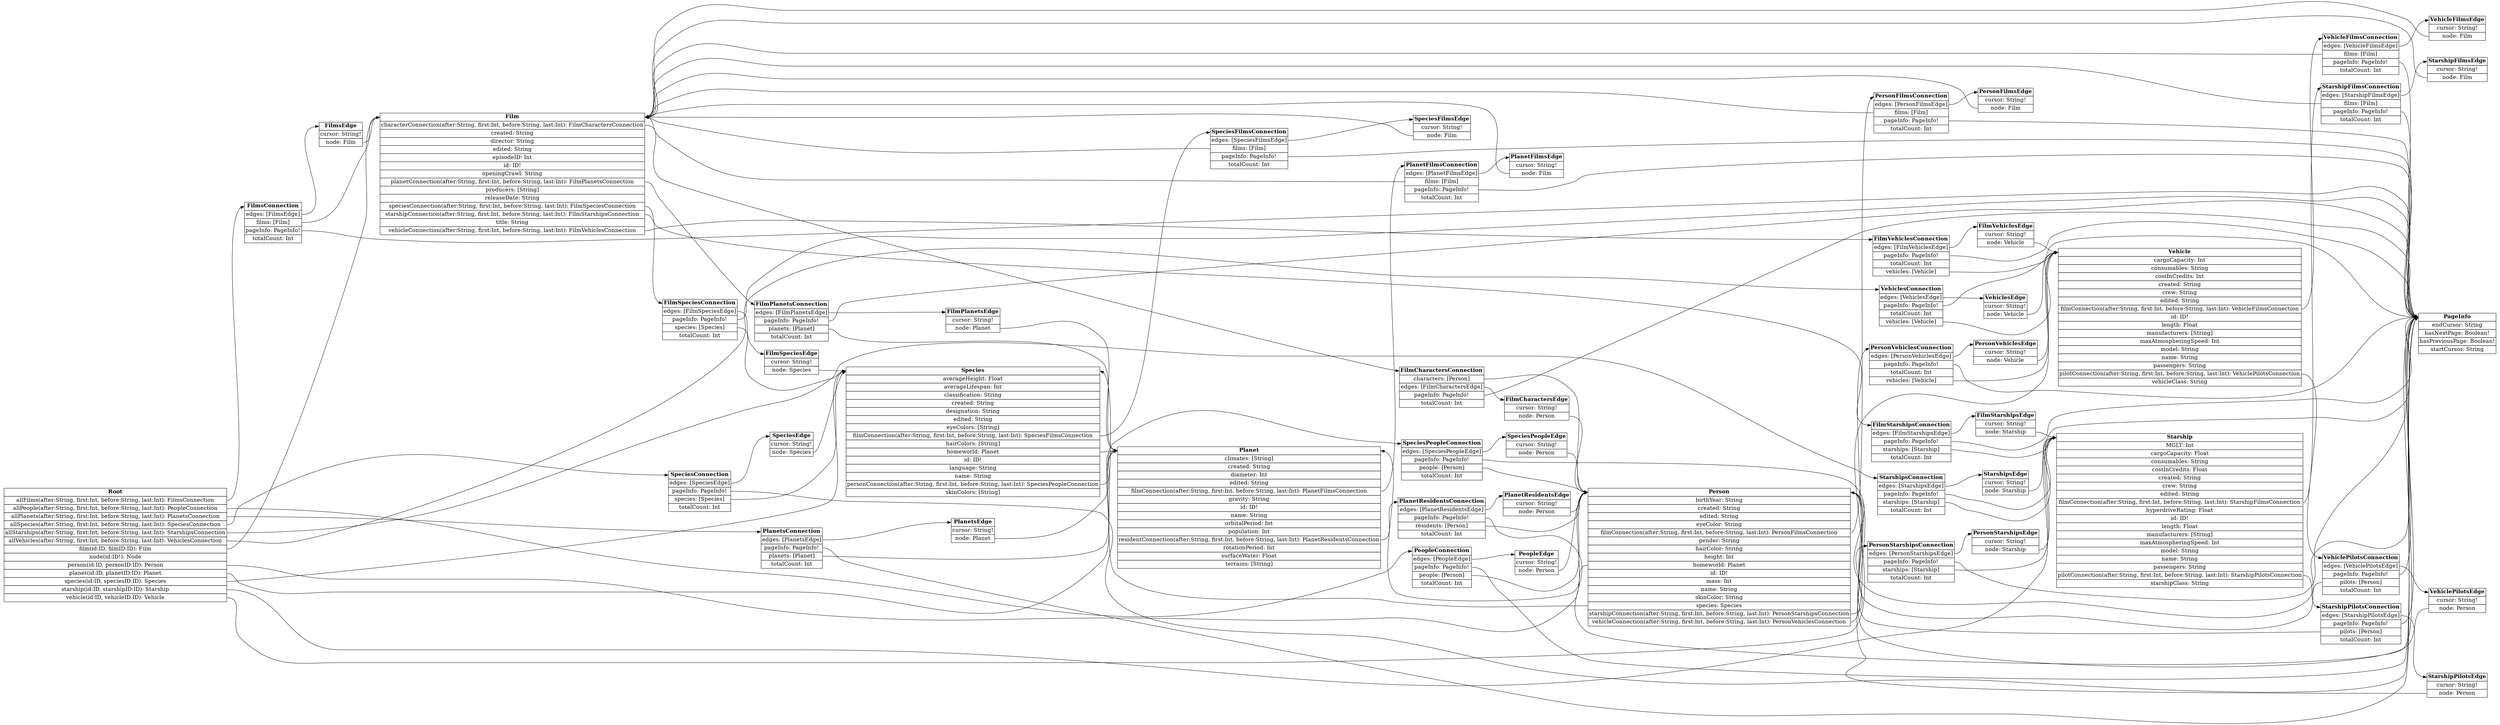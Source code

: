 digraph erd {
graph [
  rankdir = "LR"
];
node [
  fontsize = "16"
  shape = "plaintext"
];
edge [
];
Root [label=<<TABLE BORDER="0" CELLBORDER="1" CELLSPACING="0"><TR><TD PORT="__title"><B>Root</B></TD></TR><TR><TD PORT="allFilmsport">allFilms(after:String, first:Int, before:String, last:Int): FilmsConnection</TD></TR>,<TR><TD PORT="allPeopleport">allPeople(after:String, first:Int, before:String, last:Int): PeopleConnection</TD></TR>,<TR><TD PORT="allPlanetsport">allPlanets(after:String, first:Int, before:String, last:Int): PlanetsConnection</TD></TR>,<TR><TD PORT="allSpeciesport">allSpecies(after:String, first:Int, before:String, last:Int): SpeciesConnection</TD></TR>,<TR><TD PORT="allStarshipsport">allStarships(after:String, first:Int, before:String, last:Int): StarshipsConnection</TD></TR>,<TR><TD PORT="allVehiclesport">allVehicles(after:String, first:Int, before:String, last:Int): VehiclesConnection</TD></TR>,<TR><TD PORT="filmport">film(id:ID, filmID:ID): Film</TD></TR>,<TR><TD PORT="nodeport">node(id:ID!): Node</TD></TR>,<TR><TD PORT="personport">person(id:ID, personID:ID): Person</TD></TR>,<TR><TD PORT="planetport">planet(id:ID, planetID:ID): Planet</TD></TR>,<TR><TD PORT="speciesport">species(id:ID, speciesID:ID): Species</TD></TR>,<TR><TD PORT="starshipport">starship(id:ID, starshipID:ID): Starship</TD></TR>,<TR><TD PORT="vehicleport">vehicle(id:ID, vehicleID:ID): Vehicle</TD></TR></TABLE>>];
FilmsConnection [label=<<TABLE BORDER="0" CELLBORDER="1" CELLSPACING="0"><TR><TD PORT="__title"><B>FilmsConnection</B></TD></TR><TR><TD PORT="edgesport">edges: [FilmsEdge]</TD></TR>,<TR><TD PORT="filmsport">films: [Film]</TD></TR>,<TR><TD PORT="pageInfoport">pageInfo: PageInfo!</TD></TR>,<TR><TD PORT="totalCountport">totalCount: Int</TD></TR></TABLE>>];
Film [label=<<TABLE BORDER="0" CELLBORDER="1" CELLSPACING="0"><TR><TD PORT="__title"><B>Film</B></TD></TR><TR><TD PORT="characterConnectionport">characterConnection(after:String, first:Int, before:String, last:Int): FilmCharactersConnection</TD></TR>,<TR><TD PORT="createdport">created: String</TD></TR>,<TR><TD PORT="directorport">director: String</TD></TR>,<TR><TD PORT="editedport">edited: String</TD></TR>,<TR><TD PORT="episodeIDport">episodeID: Int</TD></TR>,<TR><TD PORT="idport">id: ID!</TD></TR>,<TR><TD PORT="openingCrawlport">openingCrawl: String</TD></TR>,<TR><TD PORT="planetConnectionport">planetConnection(after:String, first:Int, before:String, last:Int): FilmPlanetsConnection</TD></TR>,<TR><TD PORT="producersport">producers: [String]</TD></TR>,<TR><TD PORT="releaseDateport">releaseDate: String</TD></TR>,<TR><TD PORT="speciesConnectionport">speciesConnection(after:String, first:Int, before:String, last:Int): FilmSpeciesConnection</TD></TR>,<TR><TD PORT="starshipConnectionport">starshipConnection(after:String, first:Int, before:String, last:Int): FilmStarshipsConnection</TD></TR>,<TR><TD PORT="titleport">title: String</TD></TR>,<TR><TD PORT="vehicleConnectionport">vehicleConnection(after:String, first:Int, before:String, last:Int): FilmVehiclesConnection</TD></TR></TABLE>>];
PeopleConnection [label=<<TABLE BORDER="0" CELLBORDER="1" CELLSPACING="0"><TR><TD PORT="__title"><B>PeopleConnection</B></TD></TR><TR><TD PORT="edgesport">edges: [PeopleEdge]</TD></TR>,<TR><TD PORT="pageInfoport">pageInfo: PageInfo!</TD></TR>,<TR><TD PORT="peopleport">people: [Person]</TD></TR>,<TR><TD PORT="totalCountport">totalCount: Int</TD></TR></TABLE>>];
Person [label=<<TABLE BORDER="0" CELLBORDER="1" CELLSPACING="0"><TR><TD PORT="__title"><B>Person</B></TD></TR><TR><TD PORT="birthYearport">birthYear: String</TD></TR>,<TR><TD PORT="createdport">created: String</TD></TR>,<TR><TD PORT="editedport">edited: String</TD></TR>,<TR><TD PORT="eyeColorport">eyeColor: String</TD></TR>,<TR><TD PORT="filmConnectionport">filmConnection(after:String, first:Int, before:String, last:Int): PersonFilmsConnection</TD></TR>,<TR><TD PORT="genderport">gender: String</TD></TR>,<TR><TD PORT="hairColorport">hairColor: String</TD></TR>,<TR><TD PORT="heightport">height: Int</TD></TR>,<TR><TD PORT="homeworldport">homeworld: Planet</TD></TR>,<TR><TD PORT="idport">id: ID!</TD></TR>,<TR><TD PORT="massport">mass: Int</TD></TR>,<TR><TD PORT="nameport">name: String</TD></TR>,<TR><TD PORT="skinColorport">skinColor: String</TD></TR>,<TR><TD PORT="speciesport">species: Species</TD></TR>,<TR><TD PORT="starshipConnectionport">starshipConnection(after:String, first:Int, before:String, last:Int): PersonStarshipsConnection</TD></TR>,<TR><TD PORT="vehicleConnectionport">vehicleConnection(after:String, first:Int, before:String, last:Int): PersonVehiclesConnection</TD></TR></TABLE>>];
PlanetsConnection [label=<<TABLE BORDER="0" CELLBORDER="1" CELLSPACING="0"><TR><TD PORT="__title"><B>PlanetsConnection</B></TD></TR><TR><TD PORT="edgesport">edges: [PlanetsEdge]</TD></TR>,<TR><TD PORT="pageInfoport">pageInfo: PageInfo!</TD></TR>,<TR><TD PORT="planetsport">planets: [Planet]</TD></TR>,<TR><TD PORT="totalCountport">totalCount: Int</TD></TR></TABLE>>];
Planet [label=<<TABLE BORDER="0" CELLBORDER="1" CELLSPACING="0"><TR><TD PORT="__title"><B>Planet</B></TD></TR><TR><TD PORT="climatesport">climates: [String]</TD></TR>,<TR><TD PORT="createdport">created: String</TD></TR>,<TR><TD PORT="diameterport">diameter: Int</TD></TR>,<TR><TD PORT="editedport">edited: String</TD></TR>,<TR><TD PORT="filmConnectionport">filmConnection(after:String, first:Int, before:String, last:Int): PlanetFilmsConnection</TD></TR>,<TR><TD PORT="gravityport">gravity: String</TD></TR>,<TR><TD PORT="idport">id: ID!</TD></TR>,<TR><TD PORT="nameport">name: String</TD></TR>,<TR><TD PORT="orbitalPeriodport">orbitalPeriod: Int</TD></TR>,<TR><TD PORT="populationport">population: Int</TD></TR>,<TR><TD PORT="residentConnectionport">residentConnection(after:String, first:Int, before:String, last:Int): PlanetResidentsConnection</TD></TR>,<TR><TD PORT="rotationPeriodport">rotationPeriod: Int</TD></TR>,<TR><TD PORT="surfaceWaterport">surfaceWater: Float</TD></TR>,<TR><TD PORT="terrainsport">terrains: [String]</TD></TR></TABLE>>];
SpeciesConnection [label=<<TABLE BORDER="0" CELLBORDER="1" CELLSPACING="0"><TR><TD PORT="__title"><B>SpeciesConnection</B></TD></TR><TR><TD PORT="edgesport">edges: [SpeciesEdge]</TD></TR>,<TR><TD PORT="pageInfoport">pageInfo: PageInfo!</TD></TR>,<TR><TD PORT="speciesport">species: [Species]</TD></TR>,<TR><TD PORT="totalCountport">totalCount: Int</TD></TR></TABLE>>];
Species [label=<<TABLE BORDER="0" CELLBORDER="1" CELLSPACING="0"><TR><TD PORT="__title"><B>Species</B></TD></TR><TR><TD PORT="averageHeightport">averageHeight: Float</TD></TR>,<TR><TD PORT="averageLifespanport">averageLifespan: Int</TD></TR>,<TR><TD PORT="classificationport">classification: String</TD></TR>,<TR><TD PORT="createdport">created: String</TD></TR>,<TR><TD PORT="designationport">designation: String</TD></TR>,<TR><TD PORT="editedport">edited: String</TD></TR>,<TR><TD PORT="eyeColorsport">eyeColors: [String]</TD></TR>,<TR><TD PORT="filmConnectionport">filmConnection(after:String, first:Int, before:String, last:Int): SpeciesFilmsConnection</TD></TR>,<TR><TD PORT="hairColorsport">hairColors: [String]</TD></TR>,<TR><TD PORT="homeworldport">homeworld: Planet</TD></TR>,<TR><TD PORT="idport">id: ID!</TD></TR>,<TR><TD PORT="languageport">language: String</TD></TR>,<TR><TD PORT="nameport">name: String</TD></TR>,<TR><TD PORT="personConnectionport">personConnection(after:String, first:Int, before:String, last:Int): SpeciesPeopleConnection</TD></TR>,<TR><TD PORT="skinColorsport">skinColors: [String]</TD></TR></TABLE>>];
StarshipsConnection [label=<<TABLE BORDER="0" CELLBORDER="1" CELLSPACING="0"><TR><TD PORT="__title"><B>StarshipsConnection</B></TD></TR><TR><TD PORT="edgesport">edges: [StarshipsEdge]</TD></TR>,<TR><TD PORT="pageInfoport">pageInfo: PageInfo!</TD></TR>,<TR><TD PORT="starshipsport">starships: [Starship]</TD></TR>,<TR><TD PORT="totalCountport">totalCount: Int</TD></TR></TABLE>>];
Starship [label=<<TABLE BORDER="0" CELLBORDER="1" CELLSPACING="0"><TR><TD PORT="__title"><B>Starship</B></TD></TR><TR><TD PORT="MGLTport">MGLT: Int</TD></TR>,<TR><TD PORT="cargoCapacityport">cargoCapacity: Float</TD></TR>,<TR><TD PORT="consumablesport">consumables: String</TD></TR>,<TR><TD PORT="costInCreditsport">costInCredits: Float</TD></TR>,<TR><TD PORT="createdport">created: String</TD></TR>,<TR><TD PORT="crewport">crew: String</TD></TR>,<TR><TD PORT="editedport">edited: String</TD></TR>,<TR><TD PORT="filmConnectionport">filmConnection(after:String, first:Int, before:String, last:Int): StarshipFilmsConnection</TD></TR>,<TR><TD PORT="hyperdriveRatingport">hyperdriveRating: Float</TD></TR>,<TR><TD PORT="idport">id: ID!</TD></TR>,<TR><TD PORT="lengthport">length: Float</TD></TR>,<TR><TD PORT="manufacturersport">manufacturers: [String]</TD></TR>,<TR><TD PORT="maxAtmospheringSpeedport">maxAtmospheringSpeed: Int</TD></TR>,<TR><TD PORT="modelport">model: String</TD></TR>,<TR><TD PORT="nameport">name: String</TD></TR>,<TR><TD PORT="passengersport">passengers: String</TD></TR>,<TR><TD PORT="pilotConnectionport">pilotConnection(after:String, first:Int, before:String, last:Int): StarshipPilotsConnection</TD></TR>,<TR><TD PORT="starshipClassport">starshipClass: String</TD></TR></TABLE>>];
VehiclesConnection [label=<<TABLE BORDER="0" CELLBORDER="1" CELLSPACING="0"><TR><TD PORT="__title"><B>VehiclesConnection</B></TD></TR><TR><TD PORT="edgesport">edges: [VehiclesEdge]</TD></TR>,<TR><TD PORT="pageInfoport">pageInfo: PageInfo!</TD></TR>,<TR><TD PORT="totalCountport">totalCount: Int</TD></TR>,<TR><TD PORT="vehiclesport">vehicles: [Vehicle]</TD></TR></TABLE>>];
Vehicle [label=<<TABLE BORDER="0" CELLBORDER="1" CELLSPACING="0"><TR><TD PORT="__title"><B>Vehicle</B></TD></TR><TR><TD PORT="cargoCapacityport">cargoCapacity: Int</TD></TR>,<TR><TD PORT="consumablesport">consumables: String</TD></TR>,<TR><TD PORT="costInCreditsport">costInCredits: Int</TD></TR>,<TR><TD PORT="createdport">created: String</TD></TR>,<TR><TD PORT="crewport">crew: String</TD></TR>,<TR><TD PORT="editedport">edited: String</TD></TR>,<TR><TD PORT="filmConnectionport">filmConnection(after:String, first:Int, before:String, last:Int): VehicleFilmsConnection</TD></TR>,<TR><TD PORT="idport">id: ID!</TD></TR>,<TR><TD PORT="lengthport">length: Float</TD></TR>,<TR><TD PORT="manufacturersport">manufacturers: [String]</TD></TR>,<TR><TD PORT="maxAtmospheringSpeedport">maxAtmospheringSpeed: Int</TD></TR>,<TR><TD PORT="modelport">model: String</TD></TR>,<TR><TD PORT="nameport">name: String</TD></TR>,<TR><TD PORT="passengersport">passengers: String</TD></TR>,<TR><TD PORT="pilotConnectionport">pilotConnection(after:String, first:Int, before:String, last:Int): VehiclePilotsConnection</TD></TR>,<TR><TD PORT="vehicleClassport">vehicleClass: String</TD></TR></TABLE>>];
PageInfo [label=<<TABLE BORDER="0" CELLBORDER="1" CELLSPACING="0"><TR><TD PORT="__title"><B>PageInfo</B></TD></TR><TR><TD PORT="endCursorport">endCursor: String</TD></TR>,<TR><TD PORT="hasNextPageport">hasNextPage: Boolean!</TD></TR>,<TR><TD PORT="hasPreviousPageport">hasPreviousPage: Boolean!</TD></TR>,<TR><TD PORT="startCursorport">startCursor: String</TD></TR></TABLE>>];
FilmsEdge [label=<<TABLE BORDER="0" CELLBORDER="1" CELLSPACING="0"><TR><TD PORT="__title"><B>FilmsEdge</B></TD></TR><TR><TD PORT="cursorport">cursor: String!</TD></TR>,<TR><TD PORT="nodeport">node: Film</TD></TR></TABLE>>];
FilmSpeciesConnection [label=<<TABLE BORDER="0" CELLBORDER="1" CELLSPACING="0"><TR><TD PORT="__title"><B>FilmSpeciesConnection</B></TD></TR><TR><TD PORT="edgesport">edges: [FilmSpeciesEdge]</TD></TR>,<TR><TD PORT="pageInfoport">pageInfo: PageInfo!</TD></TR>,<TR><TD PORT="speciesport">species: [Species]</TD></TR>,<TR><TD PORT="totalCountport">totalCount: Int</TD></TR></TABLE>>];
FilmStarshipsConnection [label=<<TABLE BORDER="0" CELLBORDER="1" CELLSPACING="0"><TR><TD PORT="__title"><B>FilmStarshipsConnection</B></TD></TR><TR><TD PORT="edgesport">edges: [FilmStarshipsEdge]</TD></TR>,<TR><TD PORT="pageInfoport">pageInfo: PageInfo!</TD></TR>,<TR><TD PORT="starshipsport">starships: [Starship]</TD></TR>,<TR><TD PORT="totalCountport">totalCount: Int</TD></TR></TABLE>>];
FilmVehiclesConnection [label=<<TABLE BORDER="0" CELLBORDER="1" CELLSPACING="0"><TR><TD PORT="__title"><B>FilmVehiclesConnection</B></TD></TR><TR><TD PORT="edgesport">edges: [FilmVehiclesEdge]</TD></TR>,<TR><TD PORT="pageInfoport">pageInfo: PageInfo!</TD></TR>,<TR><TD PORT="totalCountport">totalCount: Int</TD></TR>,<TR><TD PORT="vehiclesport">vehicles: [Vehicle]</TD></TR></TABLE>>];
FilmCharactersConnection [label=<<TABLE BORDER="0" CELLBORDER="1" CELLSPACING="0"><TR><TD PORT="__title"><B>FilmCharactersConnection</B></TD></TR><TR><TD PORT="charactersport">characters: [Person]</TD></TR>,<TR><TD PORT="edgesport">edges: [FilmCharactersEdge]</TD></TR>,<TR><TD PORT="pageInfoport">pageInfo: PageInfo!</TD></TR>,<TR><TD PORT="totalCountport">totalCount: Int</TD></TR></TABLE>>];
FilmPlanetsConnection [label=<<TABLE BORDER="0" CELLBORDER="1" CELLSPACING="0"><TR><TD PORT="__title"><B>FilmPlanetsConnection</B></TD></TR><TR><TD PORT="edgesport">edges: [FilmPlanetsEdge]</TD></TR>,<TR><TD PORT="pageInfoport">pageInfo: PageInfo!</TD></TR>,<TR><TD PORT="planetsport">planets: [Planet]</TD></TR>,<TR><TD PORT="totalCountport">totalCount: Int</TD></TR></TABLE>>];
PeopleEdge [label=<<TABLE BORDER="0" CELLBORDER="1" CELLSPACING="0"><TR><TD PORT="__title"><B>PeopleEdge</B></TD></TR><TR><TD PORT="cursorport">cursor: String!</TD></TR>,<TR><TD PORT="nodeport">node: Person</TD></TR></TABLE>>];
PersonFilmsConnection [label=<<TABLE BORDER="0" CELLBORDER="1" CELLSPACING="0"><TR><TD PORT="__title"><B>PersonFilmsConnection</B></TD></TR><TR><TD PORT="edgesport">edges: [PersonFilmsEdge]</TD></TR>,<TR><TD PORT="filmsport">films: [Film]</TD></TR>,<TR><TD PORT="pageInfoport">pageInfo: PageInfo!</TD></TR>,<TR><TD PORT="totalCountport">totalCount: Int</TD></TR></TABLE>>];
PersonStarshipsConnection [label=<<TABLE BORDER="0" CELLBORDER="1" CELLSPACING="0"><TR><TD PORT="__title"><B>PersonStarshipsConnection</B></TD></TR><TR><TD PORT="edgesport">edges: [PersonStarshipsEdge]</TD></TR>,<TR><TD PORT="pageInfoport">pageInfo: PageInfo!</TD></TR>,<TR><TD PORT="starshipsport">starships: [Starship]</TD></TR>,<TR><TD PORT="totalCountport">totalCount: Int</TD></TR></TABLE>>];
PersonVehiclesConnection [label=<<TABLE BORDER="0" CELLBORDER="1" CELLSPACING="0"><TR><TD PORT="__title"><B>PersonVehiclesConnection</B></TD></TR><TR><TD PORT="edgesport">edges: [PersonVehiclesEdge]</TD></TR>,<TR><TD PORT="pageInfoport">pageInfo: PageInfo!</TD></TR>,<TR><TD PORT="totalCountport">totalCount: Int</TD></TR>,<TR><TD PORT="vehiclesport">vehicles: [Vehicle]</TD></TR></TABLE>>];
PlanetsEdge [label=<<TABLE BORDER="0" CELLBORDER="1" CELLSPACING="0"><TR><TD PORT="__title"><B>PlanetsEdge</B></TD></TR><TR><TD PORT="cursorport">cursor: String!</TD></TR>,<TR><TD PORT="nodeport">node: Planet</TD></TR></TABLE>>];
PlanetResidentsConnection [label=<<TABLE BORDER="0" CELLBORDER="1" CELLSPACING="0"><TR><TD PORT="__title"><B>PlanetResidentsConnection</B></TD></TR><TR><TD PORT="edgesport">edges: [PlanetResidentsEdge]</TD></TR>,<TR><TD PORT="pageInfoport">pageInfo: PageInfo!</TD></TR>,<TR><TD PORT="residentsport">residents: [Person]</TD></TR>,<TR><TD PORT="totalCountport">totalCount: Int</TD></TR></TABLE>>];
PlanetFilmsConnection [label=<<TABLE BORDER="0" CELLBORDER="1" CELLSPACING="0"><TR><TD PORT="__title"><B>PlanetFilmsConnection</B></TD></TR><TR><TD PORT="edgesport">edges: [PlanetFilmsEdge]</TD></TR>,<TR><TD PORT="filmsport">films: [Film]</TD></TR>,<TR><TD PORT="pageInfoport">pageInfo: PageInfo!</TD></TR>,<TR><TD PORT="totalCountport">totalCount: Int</TD></TR></TABLE>>];
SpeciesEdge [label=<<TABLE BORDER="0" CELLBORDER="1" CELLSPACING="0"><TR><TD PORT="__title"><B>SpeciesEdge</B></TD></TR><TR><TD PORT="cursorport">cursor: String!</TD></TR>,<TR><TD PORT="nodeport">node: Species</TD></TR></TABLE>>];
SpeciesPeopleConnection [label=<<TABLE BORDER="0" CELLBORDER="1" CELLSPACING="0"><TR><TD PORT="__title"><B>SpeciesPeopleConnection</B></TD></TR><TR><TD PORT="edgesport">edges: [SpeciesPeopleEdge]</TD></TR>,<TR><TD PORT="pageInfoport">pageInfo: PageInfo!</TD></TR>,<TR><TD PORT="peopleport">people: [Person]</TD></TR>,<TR><TD PORT="totalCountport">totalCount: Int</TD></TR></TABLE>>];
SpeciesFilmsConnection [label=<<TABLE BORDER="0" CELLBORDER="1" CELLSPACING="0"><TR><TD PORT="__title"><B>SpeciesFilmsConnection</B></TD></TR><TR><TD PORT="edgesport">edges: [SpeciesFilmsEdge]</TD></TR>,<TR><TD PORT="filmsport">films: [Film]</TD></TR>,<TR><TD PORT="pageInfoport">pageInfo: PageInfo!</TD></TR>,<TR><TD PORT="totalCountport">totalCount: Int</TD></TR></TABLE>>];
StarshipsEdge [label=<<TABLE BORDER="0" CELLBORDER="1" CELLSPACING="0"><TR><TD PORT="__title"><B>StarshipsEdge</B></TD></TR><TR><TD PORT="cursorport">cursor: String!</TD></TR>,<TR><TD PORT="nodeport">node: Starship</TD></TR></TABLE>>];
StarshipPilotsConnection [label=<<TABLE BORDER="0" CELLBORDER="1" CELLSPACING="0"><TR><TD PORT="__title"><B>StarshipPilotsConnection</B></TD></TR><TR><TD PORT="edgesport">edges: [StarshipPilotsEdge]</TD></TR>,<TR><TD PORT="pageInfoport">pageInfo: PageInfo!</TD></TR>,<TR><TD PORT="pilotsport">pilots: [Person]</TD></TR>,<TR><TD PORT="totalCountport">totalCount: Int</TD></TR></TABLE>>];
StarshipFilmsConnection [label=<<TABLE BORDER="0" CELLBORDER="1" CELLSPACING="0"><TR><TD PORT="__title"><B>StarshipFilmsConnection</B></TD></TR><TR><TD PORT="edgesport">edges: [StarshipFilmsEdge]</TD></TR>,<TR><TD PORT="filmsport">films: [Film]</TD></TR>,<TR><TD PORT="pageInfoport">pageInfo: PageInfo!</TD></TR>,<TR><TD PORT="totalCountport">totalCount: Int</TD></TR></TABLE>>];
VehiclesEdge [label=<<TABLE BORDER="0" CELLBORDER="1" CELLSPACING="0"><TR><TD PORT="__title"><B>VehiclesEdge</B></TD></TR><TR><TD PORT="cursorport">cursor: String!</TD></TR>,<TR><TD PORT="nodeport">node: Vehicle</TD></TR></TABLE>>];
VehiclePilotsConnection [label=<<TABLE BORDER="0" CELLBORDER="1" CELLSPACING="0"><TR><TD PORT="__title"><B>VehiclePilotsConnection</B></TD></TR><TR><TD PORT="edgesport">edges: [VehiclePilotsEdge]</TD></TR>,<TR><TD PORT="pageInfoport">pageInfo: PageInfo!</TD></TR>,<TR><TD PORT="pilotsport">pilots: [Person]</TD></TR>,<TR><TD PORT="totalCountport">totalCount: Int</TD></TR></TABLE>>];
VehicleFilmsConnection [label=<<TABLE BORDER="0" CELLBORDER="1" CELLSPACING="0"><TR><TD PORT="__title"><B>VehicleFilmsConnection</B></TD></TR><TR><TD PORT="edgesport">edges: [VehicleFilmsEdge]</TD></TR>,<TR><TD PORT="filmsport">films: [Film]</TD></TR>,<TR><TD PORT="pageInfoport">pageInfo: PageInfo!</TD></TR>,<TR><TD PORT="totalCountport">totalCount: Int</TD></TR></TABLE>>];
FilmSpeciesEdge [label=<<TABLE BORDER="0" CELLBORDER="1" CELLSPACING="0"><TR><TD PORT="__title"><B>FilmSpeciesEdge</B></TD></TR><TR><TD PORT="cursorport">cursor: String!</TD></TR>,<TR><TD PORT="nodeport">node: Species</TD></TR></TABLE>>];
FilmStarshipsEdge [label=<<TABLE BORDER="0" CELLBORDER="1" CELLSPACING="0"><TR><TD PORT="__title"><B>FilmStarshipsEdge</B></TD></TR><TR><TD PORT="cursorport">cursor: String!</TD></TR>,<TR><TD PORT="nodeport">node: Starship</TD></TR></TABLE>>];
FilmVehiclesEdge [label=<<TABLE BORDER="0" CELLBORDER="1" CELLSPACING="0"><TR><TD PORT="__title"><B>FilmVehiclesEdge</B></TD></TR><TR><TD PORT="cursorport">cursor: String!</TD></TR>,<TR><TD PORT="nodeport">node: Vehicle</TD></TR></TABLE>>];
FilmCharactersEdge [label=<<TABLE BORDER="0" CELLBORDER="1" CELLSPACING="0"><TR><TD PORT="__title"><B>FilmCharactersEdge</B></TD></TR><TR><TD PORT="cursorport">cursor: String!</TD></TR>,<TR><TD PORT="nodeport">node: Person</TD></TR></TABLE>>];
FilmPlanetsEdge [label=<<TABLE BORDER="0" CELLBORDER="1" CELLSPACING="0"><TR><TD PORT="__title"><B>FilmPlanetsEdge</B></TD></TR><TR><TD PORT="cursorport">cursor: String!</TD></TR>,<TR><TD PORT="nodeport">node: Planet</TD></TR></TABLE>>];
PersonFilmsEdge [label=<<TABLE BORDER="0" CELLBORDER="1" CELLSPACING="0"><TR><TD PORT="__title"><B>PersonFilmsEdge</B></TD></TR><TR><TD PORT="cursorport">cursor: String!</TD></TR>,<TR><TD PORT="nodeport">node: Film</TD></TR></TABLE>>];
PersonStarshipsEdge [label=<<TABLE BORDER="0" CELLBORDER="1" CELLSPACING="0"><TR><TD PORT="__title"><B>PersonStarshipsEdge</B></TD></TR><TR><TD PORT="cursorport">cursor: String!</TD></TR>,<TR><TD PORT="nodeport">node: Starship</TD></TR></TABLE>>];
PersonVehiclesEdge [label=<<TABLE BORDER="0" CELLBORDER="1" CELLSPACING="0"><TR><TD PORT="__title"><B>PersonVehiclesEdge</B></TD></TR><TR><TD PORT="cursorport">cursor: String!</TD></TR>,<TR><TD PORT="nodeport">node: Vehicle</TD></TR></TABLE>>];
PlanetResidentsEdge [label=<<TABLE BORDER="0" CELLBORDER="1" CELLSPACING="0"><TR><TD PORT="__title"><B>PlanetResidentsEdge</B></TD></TR><TR><TD PORT="cursorport">cursor: String!</TD></TR>,<TR><TD PORT="nodeport">node: Person</TD></TR></TABLE>>];
PlanetFilmsEdge [label=<<TABLE BORDER="0" CELLBORDER="1" CELLSPACING="0"><TR><TD PORT="__title"><B>PlanetFilmsEdge</B></TD></TR><TR><TD PORT="cursorport">cursor: String!</TD></TR>,<TR><TD PORT="nodeport">node: Film</TD></TR></TABLE>>];
SpeciesPeopleEdge [label=<<TABLE BORDER="0" CELLBORDER="1" CELLSPACING="0"><TR><TD PORT="__title"><B>SpeciesPeopleEdge</B></TD></TR><TR><TD PORT="cursorport">cursor: String!</TD></TR>,<TR><TD PORT="nodeport">node: Person</TD></TR></TABLE>>];
SpeciesFilmsEdge [label=<<TABLE BORDER="0" CELLBORDER="1" CELLSPACING="0"><TR><TD PORT="__title"><B>SpeciesFilmsEdge</B></TD></TR><TR><TD PORT="cursorport">cursor: String!</TD></TR>,<TR><TD PORT="nodeport">node: Film</TD></TR></TABLE>>];
StarshipPilotsEdge [label=<<TABLE BORDER="0" CELLBORDER="1" CELLSPACING="0"><TR><TD PORT="__title"><B>StarshipPilotsEdge</B></TD></TR><TR><TD PORT="cursorport">cursor: String!</TD></TR>,<TR><TD PORT="nodeport">node: Person</TD></TR></TABLE>>];
StarshipFilmsEdge [label=<<TABLE BORDER="0" CELLBORDER="1" CELLSPACING="0"><TR><TD PORT="__title"><B>StarshipFilmsEdge</B></TD></TR><TR><TD PORT="cursorport">cursor: String!</TD></TR>,<TR><TD PORT="nodeport">node: Film</TD></TR></TABLE>>];
VehiclePilotsEdge [label=<<TABLE BORDER="0" CELLBORDER="1" CELLSPACING="0"><TR><TD PORT="__title"><B>VehiclePilotsEdge</B></TD></TR><TR><TD PORT="cursorport">cursor: String!</TD></TR>,<TR><TD PORT="nodeport">node: Person</TD></TR></TABLE>>];
VehicleFilmsEdge [label=<<TABLE BORDER="0" CELLBORDER="1" CELLSPACING="0"><TR><TD PORT="__title"><B>VehicleFilmsEdge</B></TD></TR><TR><TD PORT="cursorport">cursor: String!</TD></TR>,<TR><TD PORT="nodeport">node: Film</TD></TR></TABLE>>];

Root:allFilmsport -> FilmsConnection:__title
Root:allPeopleport -> PeopleConnection:__title
Root:allPlanetsport -> PlanetsConnection:__title
Root:allSpeciesport -> SpeciesConnection:__title
Root:allStarshipsport -> StarshipsConnection:__title
Root:allVehiclesport -> VehiclesConnection:__title
Root:filmport -> Film:__title
Root:personport -> Person:__title
Root:planetport -> Planet:__title
Root:speciesport -> Species:__title
Root:starshipport -> Starship:__title
Root:vehicleport -> Vehicle:__title
FilmsConnection:edgesport -> FilmsEdge:__title
FilmsConnection:filmsport -> Film:__title
FilmsConnection:pageInfoport -> PageInfo:__title
Film:characterConnectionport -> FilmCharactersConnection:__title
Film:planetConnectionport -> FilmPlanetsConnection:__title
Film:speciesConnectionport -> FilmSpeciesConnection:__title
Film:starshipConnectionport -> FilmStarshipsConnection:__title
Film:vehicleConnectionport -> FilmVehiclesConnection:__title
PeopleConnection:edgesport -> PeopleEdge:__title
PeopleConnection:pageInfoport -> PageInfo:__title
PeopleConnection:peopleport -> Person:__title
Person:filmConnectionport -> PersonFilmsConnection:__title
Person:homeworldport -> Planet:__title
Person:speciesport -> Species:__title
Person:starshipConnectionport -> PersonStarshipsConnection:__title
Person:vehicleConnectionport -> PersonVehiclesConnection:__title
PlanetsConnection:edgesport -> PlanetsEdge:__title
PlanetsConnection:pageInfoport -> PageInfo:__title
PlanetsConnection:planetsport -> Planet:__title
Planet:filmConnectionport -> PlanetFilmsConnection:__title
Planet:residentConnectionport -> PlanetResidentsConnection:__title
SpeciesConnection:edgesport -> SpeciesEdge:__title
SpeciesConnection:pageInfoport -> PageInfo:__title
SpeciesConnection:speciesport -> Species:__title
Species:filmConnectionport -> SpeciesFilmsConnection:__title
Species:homeworldport -> Planet:__title
Species:personConnectionport -> SpeciesPeopleConnection:__title
StarshipsConnection:edgesport -> StarshipsEdge:__title
StarshipsConnection:pageInfoport -> PageInfo:__title
StarshipsConnection:starshipsport -> Starship:__title
Starship:filmConnectionport -> StarshipFilmsConnection:__title
Starship:pilotConnectionport -> StarshipPilotsConnection:__title
VehiclesConnection:edgesport -> VehiclesEdge:__title
VehiclesConnection:pageInfoport -> PageInfo:__title
VehiclesConnection:vehiclesport -> Vehicle:__title
Vehicle:filmConnectionport -> VehicleFilmsConnection:__title
Vehicle:pilotConnectionport -> VehiclePilotsConnection:__title
FilmsEdge:nodeport -> Film:__title
FilmSpeciesConnection:edgesport -> FilmSpeciesEdge:__title
FilmSpeciesConnection:pageInfoport -> PageInfo:__title
FilmSpeciesConnection:speciesport -> Species:__title
FilmStarshipsConnection:edgesport -> FilmStarshipsEdge:__title
FilmStarshipsConnection:pageInfoport -> PageInfo:__title
FilmStarshipsConnection:starshipsport -> Starship:__title
FilmVehiclesConnection:edgesport -> FilmVehiclesEdge:__title
FilmVehiclesConnection:pageInfoport -> PageInfo:__title
FilmVehiclesConnection:vehiclesport -> Vehicle:__title
FilmCharactersConnection:charactersport -> Person:__title
FilmCharactersConnection:edgesport -> FilmCharactersEdge:__title
FilmCharactersConnection:pageInfoport -> PageInfo:__title
FilmPlanetsConnection:edgesport -> FilmPlanetsEdge:__title
FilmPlanetsConnection:pageInfoport -> PageInfo:__title
FilmPlanetsConnection:planetsport -> Planet:__title
PeopleEdge:nodeport -> Person:__title
PersonFilmsConnection:edgesport -> PersonFilmsEdge:__title
PersonFilmsConnection:filmsport -> Film:__title
PersonFilmsConnection:pageInfoport -> PageInfo:__title
PersonStarshipsConnection:edgesport -> PersonStarshipsEdge:__title
PersonStarshipsConnection:pageInfoport -> PageInfo:__title
PersonStarshipsConnection:starshipsport -> Starship:__title
PersonVehiclesConnection:edgesport -> PersonVehiclesEdge:__title
PersonVehiclesConnection:pageInfoport -> PageInfo:__title
PersonVehiclesConnection:vehiclesport -> Vehicle:__title
PlanetsEdge:nodeport -> Planet:__title
PlanetResidentsConnection:edgesport -> PlanetResidentsEdge:__title
PlanetResidentsConnection:pageInfoport -> PageInfo:__title
PlanetResidentsConnection:residentsport -> Person:__title
PlanetFilmsConnection:edgesport -> PlanetFilmsEdge:__title
PlanetFilmsConnection:filmsport -> Film:__title
PlanetFilmsConnection:pageInfoport -> PageInfo:__title
SpeciesEdge:nodeport -> Species:__title
SpeciesPeopleConnection:edgesport -> SpeciesPeopleEdge:__title
SpeciesPeopleConnection:pageInfoport -> PageInfo:__title
SpeciesPeopleConnection:peopleport -> Person:__title
SpeciesFilmsConnection:edgesport -> SpeciesFilmsEdge:__title
SpeciesFilmsConnection:filmsport -> Film:__title
SpeciesFilmsConnection:pageInfoport -> PageInfo:__title
StarshipsEdge:nodeport -> Starship:__title
StarshipPilotsConnection:edgesport -> StarshipPilotsEdge:__title
StarshipPilotsConnection:pageInfoport -> PageInfo:__title
StarshipPilotsConnection:pilotsport -> Person:__title
StarshipFilmsConnection:edgesport -> StarshipFilmsEdge:__title
StarshipFilmsConnection:filmsport -> Film:__title
StarshipFilmsConnection:pageInfoport -> PageInfo:__title
VehiclesEdge:nodeport -> Vehicle:__title
VehiclePilotsConnection:edgesport -> VehiclePilotsEdge:__title
VehiclePilotsConnection:pageInfoport -> PageInfo:__title
VehiclePilotsConnection:pilotsport -> Person:__title
VehicleFilmsConnection:edgesport -> VehicleFilmsEdge:__title
VehicleFilmsConnection:filmsport -> Film:__title
VehicleFilmsConnection:pageInfoport -> PageInfo:__title
FilmSpeciesEdge:nodeport -> Species:__title
FilmStarshipsEdge:nodeport -> Starship:__title
FilmVehiclesEdge:nodeport -> Vehicle:__title
FilmCharactersEdge:nodeport -> Person:__title
FilmPlanetsEdge:nodeport -> Planet:__title
PersonFilmsEdge:nodeport -> Film:__title
PersonStarshipsEdge:nodeport -> Starship:__title
PersonVehiclesEdge:nodeport -> Vehicle:__title
PlanetResidentsEdge:nodeport -> Person:__title
PlanetFilmsEdge:nodeport -> Film:__title
SpeciesPeopleEdge:nodeport -> Person:__title
SpeciesFilmsEdge:nodeport -> Film:__title
StarshipPilotsEdge:nodeport -> Person:__title
StarshipFilmsEdge:nodeport -> Film:__title
VehiclePilotsEdge:nodeport -> Person:__title
VehicleFilmsEdge:nodeport -> Film:__title
}
